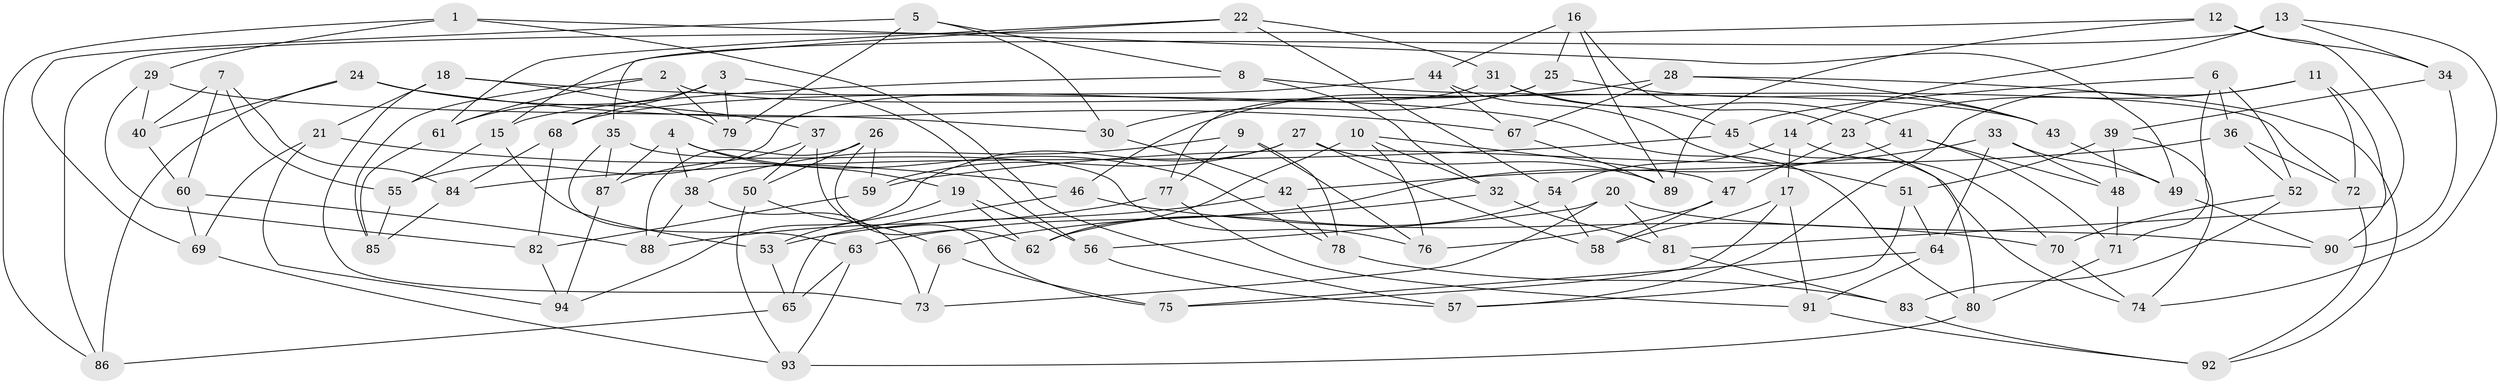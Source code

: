 // Generated by graph-tools (version 1.1) at 2025/26/03/09/25 03:26:58]
// undirected, 94 vertices, 188 edges
graph export_dot {
graph [start="1"]
  node [color=gray90,style=filled];
  1;
  2;
  3;
  4;
  5;
  6;
  7;
  8;
  9;
  10;
  11;
  12;
  13;
  14;
  15;
  16;
  17;
  18;
  19;
  20;
  21;
  22;
  23;
  24;
  25;
  26;
  27;
  28;
  29;
  30;
  31;
  32;
  33;
  34;
  35;
  36;
  37;
  38;
  39;
  40;
  41;
  42;
  43;
  44;
  45;
  46;
  47;
  48;
  49;
  50;
  51;
  52;
  53;
  54;
  55;
  56;
  57;
  58;
  59;
  60;
  61;
  62;
  63;
  64;
  65;
  66;
  67;
  68;
  69;
  70;
  71;
  72;
  73;
  74;
  75;
  76;
  77;
  78;
  79;
  80;
  81;
  82;
  83;
  84;
  85;
  86;
  87;
  88;
  89;
  90;
  91;
  92;
  93;
  94;
  1 -- 57;
  1 -- 29;
  1 -- 86;
  1 -- 49;
  2 -- 79;
  2 -- 61;
  2 -- 72;
  2 -- 85;
  3 -- 61;
  3 -- 68;
  3 -- 56;
  3 -- 79;
  4 -- 19;
  4 -- 38;
  4 -- 78;
  4 -- 87;
  5 -- 79;
  5 -- 30;
  5 -- 69;
  5 -- 8;
  6 -- 45;
  6 -- 36;
  6 -- 71;
  6 -- 52;
  7 -- 60;
  7 -- 55;
  7 -- 40;
  7 -- 84;
  8 -- 43;
  8 -- 15;
  8 -- 32;
  9 -- 76;
  9 -- 78;
  9 -- 77;
  9 -- 38;
  10 -- 47;
  10 -- 62;
  10 -- 32;
  10 -- 76;
  11 -- 57;
  11 -- 90;
  11 -- 72;
  11 -- 23;
  12 -- 89;
  12 -- 34;
  12 -- 86;
  12 -- 81;
  13 -- 15;
  13 -- 34;
  13 -- 74;
  13 -- 14;
  14 -- 54;
  14 -- 17;
  14 -- 70;
  15 -- 55;
  15 -- 53;
  16 -- 25;
  16 -- 44;
  16 -- 23;
  16 -- 89;
  17 -- 58;
  17 -- 75;
  17 -- 91;
  18 -- 79;
  18 -- 80;
  18 -- 21;
  18 -- 73;
  19 -- 62;
  19 -- 56;
  19 -- 53;
  20 -- 73;
  20 -- 90;
  20 -- 81;
  20 -- 56;
  21 -- 69;
  21 -- 94;
  21 -- 46;
  22 -- 35;
  22 -- 61;
  22 -- 31;
  22 -- 54;
  23 -- 80;
  23 -- 47;
  24 -- 37;
  24 -- 67;
  24 -- 86;
  24 -- 40;
  25 -- 30;
  25 -- 43;
  25 -- 77;
  26 -- 50;
  26 -- 62;
  26 -- 88;
  26 -- 59;
  27 -- 89;
  27 -- 59;
  27 -- 94;
  27 -- 58;
  28 -- 43;
  28 -- 92;
  28 -- 67;
  28 -- 46;
  29 -- 82;
  29 -- 30;
  29 -- 40;
  30 -- 42;
  31 -- 45;
  31 -- 55;
  31 -- 41;
  32 -- 81;
  32 -- 66;
  33 -- 64;
  33 -- 42;
  33 -- 48;
  33 -- 49;
  34 -- 39;
  34 -- 90;
  35 -- 76;
  35 -- 63;
  35 -- 87;
  36 -- 52;
  36 -- 59;
  36 -- 72;
  37 -- 50;
  37 -- 75;
  37 -- 87;
  38 -- 73;
  38 -- 88;
  39 -- 51;
  39 -- 48;
  39 -- 74;
  40 -- 60;
  41 -- 71;
  41 -- 48;
  41 -- 63;
  42 -- 53;
  42 -- 78;
  43 -- 49;
  44 -- 51;
  44 -- 67;
  44 -- 68;
  45 -- 84;
  45 -- 74;
  46 -- 65;
  46 -- 70;
  47 -- 76;
  47 -- 58;
  48 -- 71;
  49 -- 90;
  50 -- 66;
  50 -- 93;
  51 -- 64;
  51 -- 57;
  52 -- 70;
  52 -- 83;
  53 -- 65;
  54 -- 62;
  54 -- 58;
  55 -- 85;
  56 -- 57;
  59 -- 82;
  60 -- 88;
  60 -- 69;
  61 -- 85;
  63 -- 93;
  63 -- 65;
  64 -- 91;
  64 -- 75;
  65 -- 86;
  66 -- 75;
  66 -- 73;
  67 -- 89;
  68 -- 82;
  68 -- 84;
  69 -- 93;
  70 -- 74;
  71 -- 80;
  72 -- 92;
  77 -- 88;
  77 -- 91;
  78 -- 83;
  80 -- 93;
  81 -- 83;
  82 -- 94;
  83 -- 92;
  84 -- 85;
  87 -- 94;
  91 -- 92;
}
